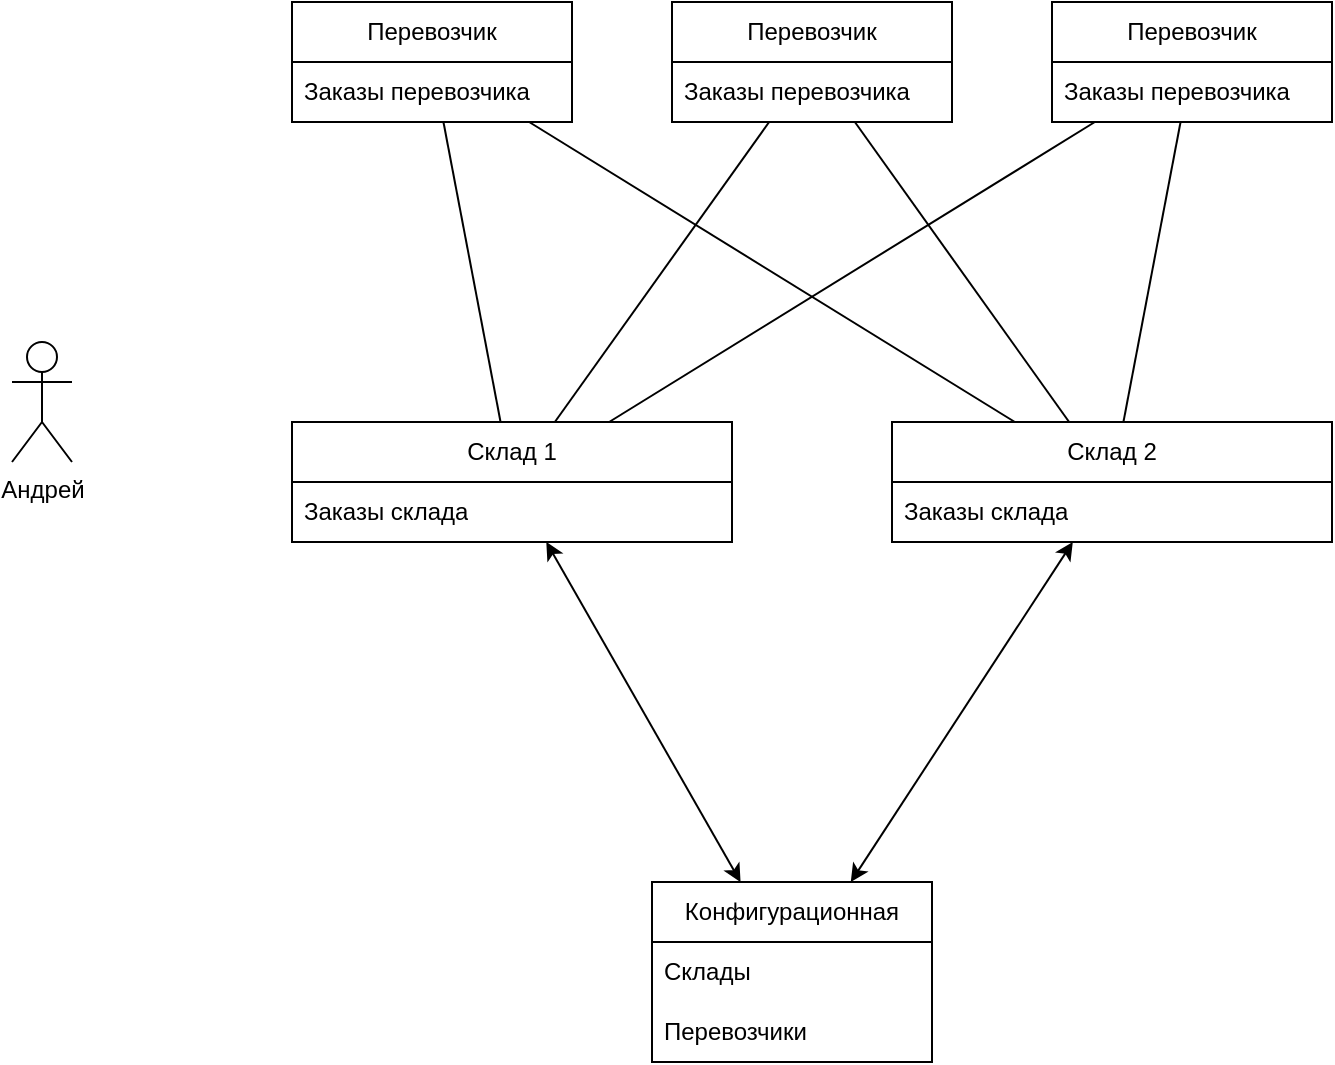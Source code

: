<mxfile version="24.0.5" type="github">
  <diagram name="Страница — 1" id="_fmonxUpHUdNP1ODhZei">
    <mxGraphModel dx="1078" dy="1030" grid="1" gridSize="10" guides="1" tooltips="1" connect="1" arrows="1" fold="1" page="1" pageScale="1" pageWidth="827" pageHeight="1169" math="0" shadow="0">
      <root>
        <mxCell id="0" />
        <mxCell id="1" parent="0" />
        <mxCell id="NI4X1xekqhBQs2MjVAoi-10" value="Андрей&lt;div&gt;&lt;br&gt;&lt;/div&gt;" style="shape=umlActor;verticalLabelPosition=bottom;verticalAlign=top;html=1;outlineConnect=0;" vertex="1" parent="1">
          <mxGeometry x="100" y="320" width="30" height="60" as="geometry" />
        </mxCell>
        <mxCell id="NI4X1xekqhBQs2MjVAoi-15" value="Конфигурационная" style="swimlane;fontStyle=0;childLayout=stackLayout;horizontal=1;startSize=30;horizontalStack=0;resizeParent=1;resizeParentMax=0;resizeLast=0;collapsible=1;marginBottom=0;whiteSpace=wrap;html=1;" vertex="1" parent="1">
          <mxGeometry x="420" y="590" width="140" height="90" as="geometry" />
        </mxCell>
        <mxCell id="NI4X1xekqhBQs2MjVAoi-16" value="Склады" style="text;strokeColor=none;fillColor=none;align=left;verticalAlign=middle;spacingLeft=4;spacingRight=4;overflow=hidden;points=[[0,0.5],[1,0.5]];portConstraint=eastwest;rotatable=0;whiteSpace=wrap;html=1;" vertex="1" parent="NI4X1xekqhBQs2MjVAoi-15">
          <mxGeometry y="30" width="140" height="30" as="geometry" />
        </mxCell>
        <mxCell id="NI4X1xekqhBQs2MjVAoi-17" value="Перевозчики" style="text;strokeColor=none;fillColor=none;align=left;verticalAlign=middle;spacingLeft=4;spacingRight=4;overflow=hidden;points=[[0,0.5],[1,0.5]];portConstraint=eastwest;rotatable=0;whiteSpace=wrap;html=1;" vertex="1" parent="NI4X1xekqhBQs2MjVAoi-15">
          <mxGeometry y="60" width="140" height="30" as="geometry" />
        </mxCell>
        <mxCell id="NI4X1xekqhBQs2MjVAoi-33" value="" style="group" vertex="1" connectable="0" parent="1">
          <mxGeometry x="240" y="150" width="520" height="270" as="geometry" />
        </mxCell>
        <mxCell id="NI4X1xekqhBQs2MjVAoi-2" value="Склад 1" style="swimlane;fontStyle=0;childLayout=stackLayout;horizontal=1;startSize=30;horizontalStack=0;resizeParent=1;resizeParentMax=0;resizeLast=0;collapsible=1;marginBottom=0;whiteSpace=wrap;html=1;" vertex="1" parent="NI4X1xekqhBQs2MjVAoi-33">
          <mxGeometry y="210" width="220" height="60" as="geometry">
            <mxRectangle x="380" y="290" width="80" height="30" as="alternateBounds" />
          </mxGeometry>
        </mxCell>
        <mxCell id="NI4X1xekqhBQs2MjVAoi-14" value="Заказы склада" style="text;strokeColor=none;fillColor=none;align=left;verticalAlign=middle;spacingLeft=4;spacingRight=4;overflow=hidden;points=[[0,0.5],[1,0.5]];portConstraint=eastwest;rotatable=0;whiteSpace=wrap;html=1;" vertex="1" parent="NI4X1xekqhBQs2MjVAoi-2">
          <mxGeometry y="30" width="220" height="30" as="geometry" />
        </mxCell>
        <mxCell id="NI4X1xekqhBQs2MjVAoi-6" value="Перевозчик" style="swimlane;fontStyle=0;childLayout=stackLayout;horizontal=1;startSize=30;horizontalStack=0;resizeParent=1;resizeParentMax=0;resizeLast=0;collapsible=1;marginBottom=0;whiteSpace=wrap;html=1;" vertex="1" parent="NI4X1xekqhBQs2MjVAoi-33">
          <mxGeometry width="140" height="60" as="geometry" />
        </mxCell>
        <mxCell id="NI4X1xekqhBQs2MjVAoi-19" value="Заказы перевозчика" style="text;strokeColor=none;fillColor=none;align=left;verticalAlign=middle;spacingLeft=4;spacingRight=4;overflow=hidden;points=[[0,0.5],[1,0.5]];portConstraint=eastwest;rotatable=0;whiteSpace=wrap;html=1;" vertex="1" parent="NI4X1xekqhBQs2MjVAoi-6">
          <mxGeometry y="30" width="140" height="30" as="geometry" />
        </mxCell>
        <mxCell id="NI4X1xekqhBQs2MjVAoi-20" value="Склад 2" style="swimlane;fontStyle=0;childLayout=stackLayout;horizontal=1;startSize=30;horizontalStack=0;resizeParent=1;resizeParentMax=0;resizeLast=0;collapsible=1;marginBottom=0;whiteSpace=wrap;html=1;" vertex="1" parent="NI4X1xekqhBQs2MjVAoi-33">
          <mxGeometry x="300" y="210" width="220" height="60" as="geometry">
            <mxRectangle x="380" y="290" width="80" height="30" as="alternateBounds" />
          </mxGeometry>
        </mxCell>
        <mxCell id="NI4X1xekqhBQs2MjVAoi-21" value="Заказы склада" style="text;strokeColor=none;fillColor=none;align=left;verticalAlign=middle;spacingLeft=4;spacingRight=4;overflow=hidden;points=[[0,0.5],[1,0.5]];portConstraint=eastwest;rotatable=0;whiteSpace=wrap;html=1;" vertex="1" parent="NI4X1xekqhBQs2MjVAoi-20">
          <mxGeometry y="30" width="220" height="30" as="geometry" />
        </mxCell>
        <mxCell id="NI4X1xekqhBQs2MjVAoi-22" value="Перевозчик" style="swimlane;fontStyle=0;childLayout=stackLayout;horizontal=1;startSize=30;horizontalStack=0;resizeParent=1;resizeParentMax=0;resizeLast=0;collapsible=1;marginBottom=0;whiteSpace=wrap;html=1;" vertex="1" parent="NI4X1xekqhBQs2MjVAoi-33">
          <mxGeometry x="190" width="140" height="60" as="geometry" />
        </mxCell>
        <mxCell id="NI4X1xekqhBQs2MjVAoi-23" value="Заказы перевозчика" style="text;strokeColor=none;fillColor=none;align=left;verticalAlign=middle;spacingLeft=4;spacingRight=4;overflow=hidden;points=[[0,0.5],[1,0.5]];portConstraint=eastwest;rotatable=0;whiteSpace=wrap;html=1;" vertex="1" parent="NI4X1xekqhBQs2MjVAoi-22">
          <mxGeometry y="30" width="140" height="30" as="geometry" />
        </mxCell>
        <mxCell id="NI4X1xekqhBQs2MjVAoi-24" value="Перевозчик" style="swimlane;fontStyle=0;childLayout=stackLayout;horizontal=1;startSize=30;horizontalStack=0;resizeParent=1;resizeParentMax=0;resizeLast=0;collapsible=1;marginBottom=0;whiteSpace=wrap;html=1;" vertex="1" parent="NI4X1xekqhBQs2MjVAoi-33">
          <mxGeometry x="380" width="140" height="60" as="geometry" />
        </mxCell>
        <mxCell id="NI4X1xekqhBQs2MjVAoi-25" value="Заказы перевозчика" style="text;strokeColor=none;fillColor=none;align=left;verticalAlign=middle;spacingLeft=4;spacingRight=4;overflow=hidden;points=[[0,0.5],[1,0.5]];portConstraint=eastwest;rotatable=0;whiteSpace=wrap;html=1;" vertex="1" parent="NI4X1xekqhBQs2MjVAoi-24">
          <mxGeometry y="30" width="140" height="30" as="geometry" />
        </mxCell>
        <mxCell id="NI4X1xekqhBQs2MjVAoi-26" value="" style="endArrow=none;html=1;rounded=0;" edge="1" parent="NI4X1xekqhBQs2MjVAoi-33" source="NI4X1xekqhBQs2MjVAoi-2" target="NI4X1xekqhBQs2MjVAoi-6">
          <mxGeometry width="50" height="50" relative="1" as="geometry">
            <mxPoint x="150" y="420" as="sourcePoint" />
            <mxPoint x="200" y="370" as="targetPoint" />
          </mxGeometry>
        </mxCell>
        <mxCell id="NI4X1xekqhBQs2MjVAoi-27" value="" style="endArrow=none;html=1;rounded=0;" edge="1" parent="NI4X1xekqhBQs2MjVAoi-33" source="NI4X1xekqhBQs2MjVAoi-2" target="NI4X1xekqhBQs2MjVAoi-22">
          <mxGeometry width="50" height="50" relative="1" as="geometry">
            <mxPoint x="114" y="220" as="sourcePoint" />
            <mxPoint x="86" y="70" as="targetPoint" />
          </mxGeometry>
        </mxCell>
        <mxCell id="NI4X1xekqhBQs2MjVAoi-28" value="" style="endArrow=none;html=1;rounded=0;" edge="1" parent="NI4X1xekqhBQs2MjVAoi-33" source="NI4X1xekqhBQs2MjVAoi-2" target="NI4X1xekqhBQs2MjVAoi-24">
          <mxGeometry width="50" height="50" relative="1" as="geometry">
            <mxPoint x="124" y="230" as="sourcePoint" />
            <mxPoint x="96" y="80" as="targetPoint" />
          </mxGeometry>
        </mxCell>
        <mxCell id="NI4X1xekqhBQs2MjVAoi-29" value="" style="endArrow=none;html=1;rounded=0;" edge="1" parent="NI4X1xekqhBQs2MjVAoi-33" source="NI4X1xekqhBQs2MjVAoi-20" target="NI4X1xekqhBQs2MjVAoi-6">
          <mxGeometry width="50" height="50" relative="1" as="geometry">
            <mxPoint x="114" y="220" as="sourcePoint" />
            <mxPoint x="86" y="70" as="targetPoint" />
          </mxGeometry>
        </mxCell>
        <mxCell id="NI4X1xekqhBQs2MjVAoi-30" value="" style="endArrow=none;html=1;rounded=0;" edge="1" parent="NI4X1xekqhBQs2MjVAoi-33" source="NI4X1xekqhBQs2MjVAoi-20" target="NI4X1xekqhBQs2MjVAoi-22">
          <mxGeometry width="50" height="50" relative="1" as="geometry">
            <mxPoint x="141" y="220" as="sourcePoint" />
            <mxPoint x="249" y="70" as="targetPoint" />
          </mxGeometry>
        </mxCell>
        <mxCell id="NI4X1xekqhBQs2MjVAoi-31" value="" style="endArrow=none;html=1;rounded=0;" edge="1" parent="NI4X1xekqhBQs2MjVAoi-33" source="NI4X1xekqhBQs2MjVAoi-20" target="NI4X1xekqhBQs2MjVAoi-24">
          <mxGeometry width="50" height="50" relative="1" as="geometry">
            <mxPoint x="169" y="220" as="sourcePoint" />
            <mxPoint x="411" y="70" as="targetPoint" />
          </mxGeometry>
        </mxCell>
        <mxCell id="NI4X1xekqhBQs2MjVAoi-34" value="" style="endArrow=classic;startArrow=classic;html=1;rounded=0;" edge="1" parent="1" source="NI4X1xekqhBQs2MjVAoi-15" target="NI4X1xekqhBQs2MjVAoi-2">
          <mxGeometry width="50" height="50" relative="1" as="geometry">
            <mxPoint x="380" y="580" as="sourcePoint" />
            <mxPoint x="490" y="410" as="targetPoint" />
          </mxGeometry>
        </mxCell>
        <mxCell id="NI4X1xekqhBQs2MjVAoi-38" value="" style="endArrow=classic;startArrow=classic;html=1;rounded=0;" edge="1" parent="1" source="NI4X1xekqhBQs2MjVAoi-15" target="NI4X1xekqhBQs2MjVAoi-20">
          <mxGeometry width="50" height="50" relative="1" as="geometry">
            <mxPoint x="474" y="600" as="sourcePoint" />
            <mxPoint x="377" y="430" as="targetPoint" />
          </mxGeometry>
        </mxCell>
      </root>
    </mxGraphModel>
  </diagram>
</mxfile>
